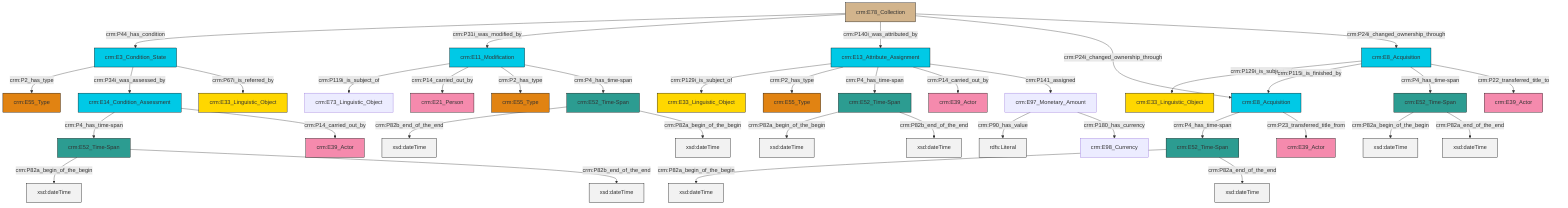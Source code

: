 graph TD
classDef Literal fill:#f2f2f2,stroke:#000000;
classDef CRM_Entity fill:#FFFFFF,stroke:#000000;
classDef Temporal_Entity fill:#00C9E6, stroke:#000000;
classDef Type fill:#E18312, stroke:#000000;
classDef Time-Span fill:#2C9C91, stroke:#000000;
classDef Appellation fill:#FFEB7F, stroke:#000000;
classDef Place fill:#008836, stroke:#000000;
classDef Persistent_Item fill:#B266B2, stroke:#000000;
classDef Conceptual_Object fill:#FFD700, stroke:#000000;
classDef Physical_Thing fill:#D2B48C, stroke:#000000;
classDef Actor fill:#f58aad, stroke:#000000;
classDef PC_Classes fill:#4ce600, stroke:#000000;
classDef Multi fill:#cccccc,stroke:#000000;

0["crm:E11_Modification"]:::Temporal_Entity -->|crm:P119i_is_subject_of| 1["crm:E73_Linguistic_Object"]:::Default
2["crm:E78_Collection"]:::Physical_Thing -->|crm:P44_has_condition| 3["crm:E3_Condition_State"]:::Temporal_Entity
7["crm:E8_Acquisition"]:::Temporal_Entity -->|crm:P129i_is_subject_of| 8["crm:E33_Linguistic_Object"]:::Conceptual_Object
3["crm:E3_Condition_State"]:::Temporal_Entity -->|crm:P2_has_type| 9["crm:E55_Type"]:::Type
0["crm:E11_Modification"]:::Temporal_Entity -->|crm:P14_carried_out_by| 10["crm:E21_Person"]:::Actor
11["crm:E52_Time-Span"]:::Time-Span -->|crm:P82a_begin_of_the_begin| 12[xsd:dateTime]:::Literal
13["crm:E13_Attribute_Assignment"]:::Temporal_Entity -->|crm:P129i_is_subject_of| 14["crm:E33_Linguistic_Object"]:::Conceptual_Object
18["crm:E52_Time-Span"]:::Time-Span -->|crm:P82a_begin_of_the_begin| 19[xsd:dateTime]:::Literal
2["crm:E78_Collection"]:::Physical_Thing -->|crm:P31i_was_modified_by| 0["crm:E11_Modification"]:::Temporal_Entity
7["crm:E8_Acquisition"]:::Temporal_Entity -->|crm:P115i_is_finished_by| 23["crm:E8_Acquisition"]:::Temporal_Entity
16["crm:E14_Condition_Assessment"]:::Temporal_Entity -->|crm:P4_has_time-span| 18["crm:E52_Time-Span"]:::Time-Span
11["crm:E52_Time-Span"]:::Time-Span -->|crm:P82b_end_of_the_end| 26[xsd:dateTime]:::Literal
3["crm:E3_Condition_State"]:::Temporal_Entity -->|crm:P34i_was_assessed_by| 16["crm:E14_Condition_Assessment"]:::Temporal_Entity
27["crm:E52_Time-Span"]:::Time-Span -->|crm:P82a_begin_of_the_begin| 28[xsd:dateTime]:::Literal
18["crm:E52_Time-Span"]:::Time-Span -->|crm:P82b_end_of_the_end| 30[xsd:dateTime]:::Literal
13["crm:E13_Attribute_Assignment"]:::Temporal_Entity -->|crm:P2_has_type| 31["crm:E55_Type"]:::Type
13["crm:E13_Attribute_Assignment"]:::Temporal_Entity -->|crm:P4_has_time-span| 11["crm:E52_Time-Span"]:::Time-Span
3["crm:E3_Condition_State"]:::Temporal_Entity -->|crm:P67i_is_referred_by| 37["crm:E33_Linguistic_Object"]:::Conceptual_Object
2["crm:E78_Collection"]:::Physical_Thing -->|crm:P140i_was_attributed_by| 13["crm:E13_Attribute_Assignment"]:::Temporal_Entity
16["crm:E14_Condition_Assessment"]:::Temporal_Entity -->|crm:P14_carried_out_by| 20["crm:E39_Actor"]:::Actor
4["crm:E52_Time-Span"]:::Time-Span -->|crm:P82a_begin_of_the_begin| 43[xsd:dateTime]:::Literal
13["crm:E13_Attribute_Assignment"]:::Temporal_Entity -->|crm:P14_carried_out_by| 44["crm:E39_Actor"]:::Actor
24["crm:E52_Time-Span"]:::Time-Span -->|crm:P82b_end_of_the_end| 46[xsd:dateTime]:::Literal
24["crm:E52_Time-Span"]:::Time-Span -->|crm:P82a_begin_of_the_begin| 47[xsd:dateTime]:::Literal
23["crm:E8_Acquisition"]:::Temporal_Entity -->|crm:P4_has_time-span| 27["crm:E52_Time-Span"]:::Time-Span
48["crm:E97_Monetary_Amount"]:::Default -->|crm:P90_has_value| 49[rdfs:Literal]:::Literal
48["crm:E97_Monetary_Amount"]:::Default -->|crm:P180_has_currency| 41["crm:E98_Currency"]:::Default
2["crm:E78_Collection"]:::Physical_Thing -->|crm:P24i_changed_ownership_through| 23["crm:E8_Acquisition"]:::Temporal_Entity
7["crm:E8_Acquisition"]:::Temporal_Entity -->|crm:P4_has_time-span| 4["crm:E52_Time-Span"]:::Time-Span
27["crm:E52_Time-Span"]:::Time-Span -->|crm:P82a_end_of_the_end| 54[xsd:dateTime]:::Literal
7["crm:E8_Acquisition"]:::Temporal_Entity -->|crm:P22_transferred_title_to| 55["crm:E39_Actor"]:::Actor
13["crm:E13_Attribute_Assignment"]:::Temporal_Entity -->|crm:P141_assigned| 48["crm:E97_Monetary_Amount"]:::Default
0["crm:E11_Modification"]:::Temporal_Entity -->|crm:P2_has_type| 33["crm:E55_Type"]:::Type
0["crm:E11_Modification"]:::Temporal_Entity -->|crm:P4_has_time-span| 24["crm:E52_Time-Span"]:::Time-Span
2["crm:E78_Collection"]:::Physical_Thing -->|crm:P24i_changed_ownership_through| 7["crm:E8_Acquisition"]:::Temporal_Entity
23["crm:E8_Acquisition"]:::Temporal_Entity -->|crm:P23_transferred_title_from| 58["crm:E39_Actor"]:::Actor
4["crm:E52_Time-Span"]:::Time-Span -->|crm:P82a_end_of_the_end| 61[xsd:dateTime]:::Literal